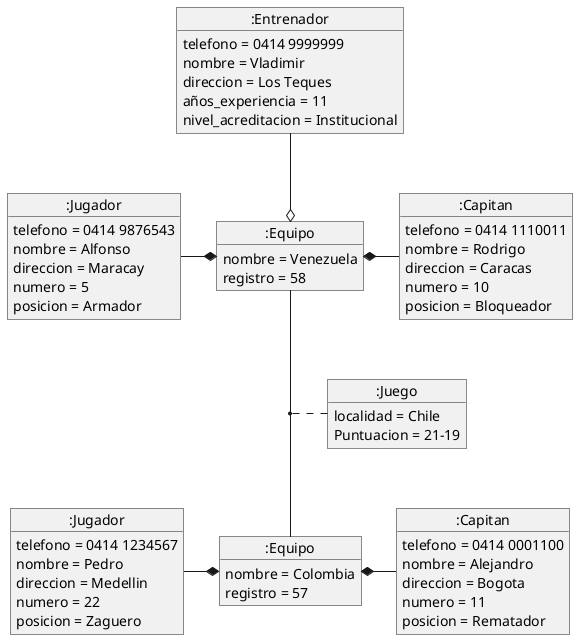 @startuml Panamericanos
object ":Juego" as J1{
    localidad = Chile
    Puntuacion = 21-19
}
object ":Equipo" as E1{
    nombre = Venezuela
    registro = 58
}
object ":Equipo" as E2{
    nombre = Colombia
    registro = 57
}
object ":Capitan" as C1{
    telefono = 0414 1110011
    nombre = Rodrigo 
    direccion = Caracas
    numero = 10
    posicion = Bloqueador
}
object ":Capitan" as C2{
    telefono = 0414 0001100
    nombre = Alejandro
    direccion = Bogota
    numero = 11
    posicion = Rematador
}
object ":Jugador" as P1{
    telefono = 0414 9876543
    nombre = Alfonso
    direccion = Maracay
    numero = 5
    posicion = Armador
}
object ":Jugador" as P2{
    telefono = 0414 1234567
    nombre = Pedro
    direccion = Medellin
    numero = 22
    posicion = Zaguero
}
object ":Entrenador" as T1{
    telefono = 0414 9999999
    nombre = Vladimir
    direccion = Los Teques
    años_experiencia = 11
    nivel_acreditacion = Institucional
}

P1 -right-* E1
P2 -right-* E2
T1 --o E1
C1 -left-* E1
C2 -left-* E2
E1 -- E2
(E1,E2) .. J1
@enduml